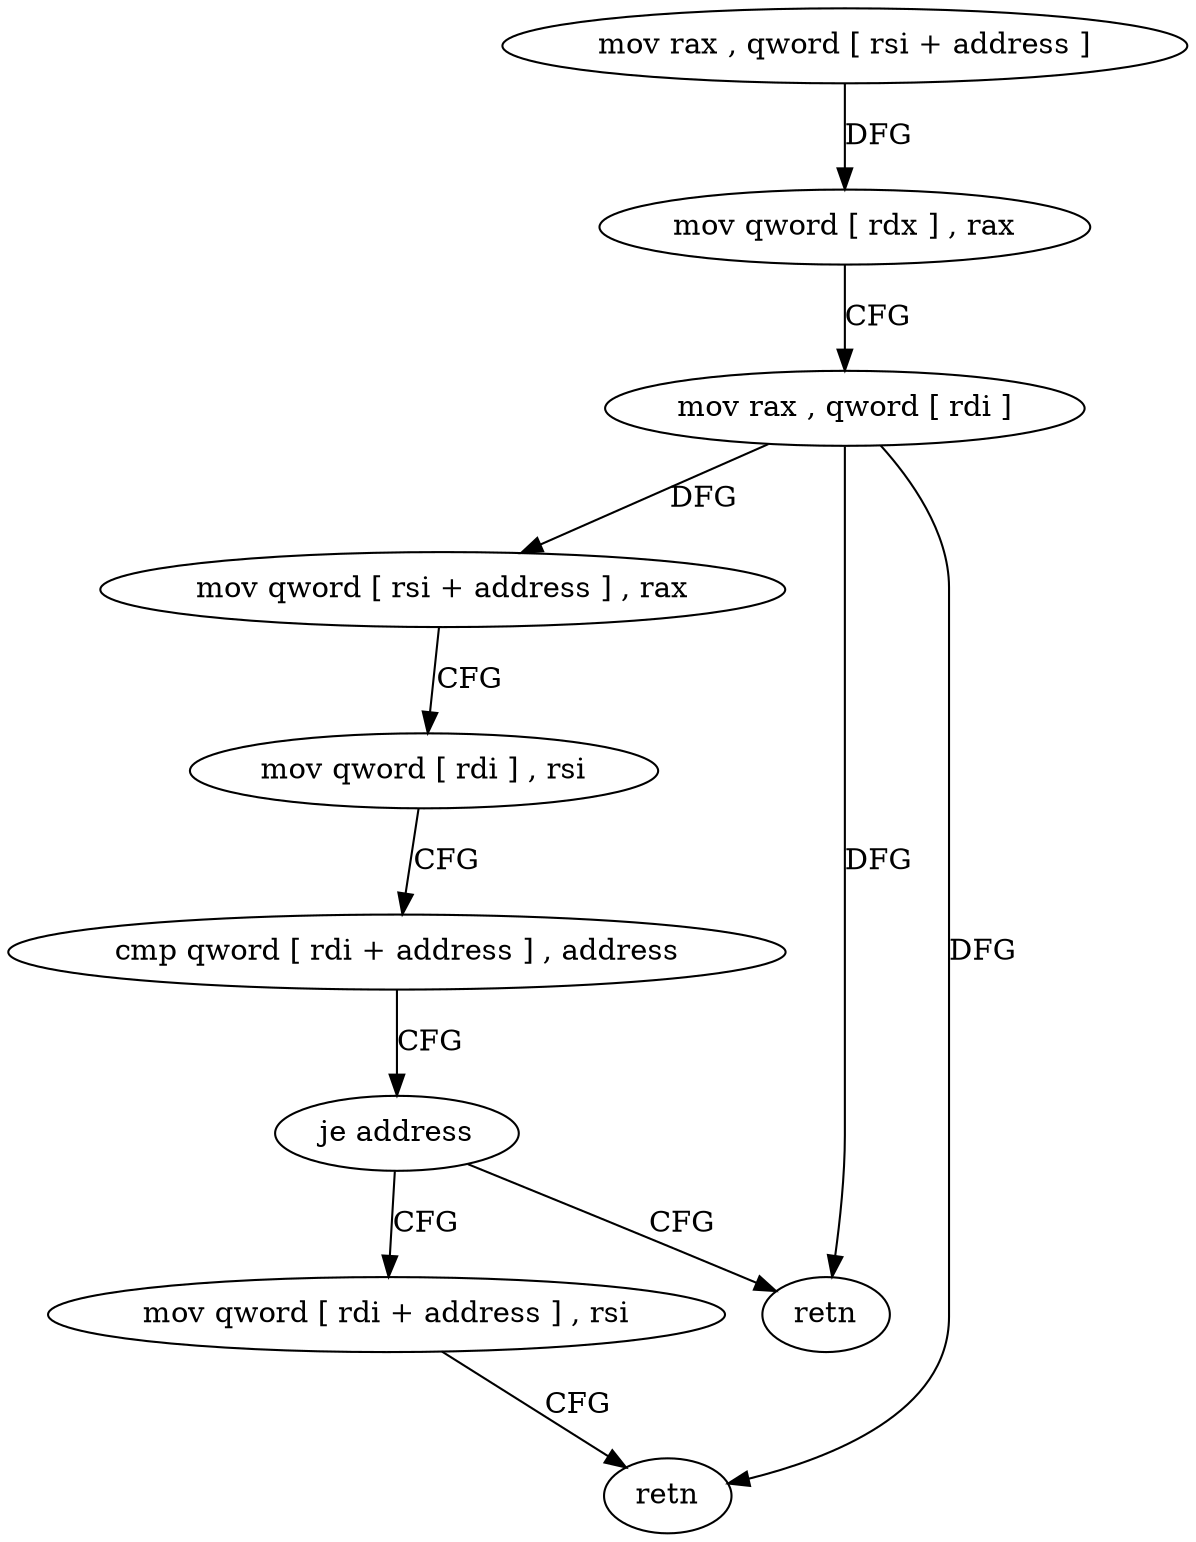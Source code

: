 digraph "func" {
"4224944" [label = "mov rax , qword [ rsi + address ]" ]
"4224951" [label = "mov qword [ rdx ] , rax" ]
"4224954" [label = "mov rax , qword [ rdi ]" ]
"4224957" [label = "mov qword [ rsi + address ] , rax" ]
"4224964" [label = "mov qword [ rdi ] , rsi" ]
"4224967" [label = "cmp qword [ rdi + address ] , address" ]
"4224972" [label = "je address" ]
"4224975" [label = "mov qword [ rdi + address ] , rsi" ]
"4224974" [label = "retn" ]
"4224979" [label = "retn" ]
"4224944" -> "4224951" [ label = "DFG" ]
"4224951" -> "4224954" [ label = "CFG" ]
"4224954" -> "4224957" [ label = "DFG" ]
"4224954" -> "4224979" [ label = "DFG" ]
"4224954" -> "4224974" [ label = "DFG" ]
"4224957" -> "4224964" [ label = "CFG" ]
"4224964" -> "4224967" [ label = "CFG" ]
"4224967" -> "4224972" [ label = "CFG" ]
"4224972" -> "4224975" [ label = "CFG" ]
"4224972" -> "4224974" [ label = "CFG" ]
"4224975" -> "4224979" [ label = "CFG" ]
}
